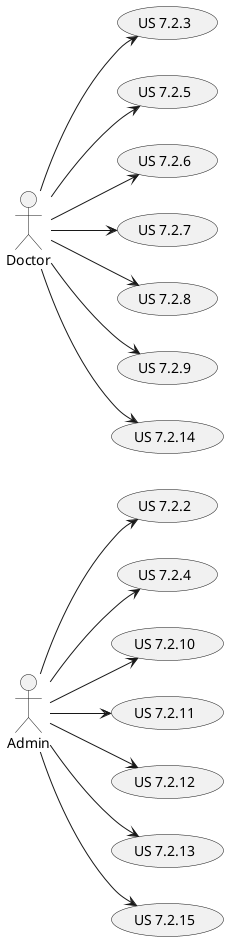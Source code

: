 @startuml
'https://plantuml.com/use-case-diagram

left to right direction

:Admin: as Admin
:Doctor: as Doctor


Admin --> (US 7.2.2)
Admin --> (US 7.2.4)
Admin --> (US 7.2.10)
Admin --> (US 7.2.11)
Admin --> (US 7.2.12)
Admin --> (US 7.2.13)
Admin --> (US 7.2.15)


Doctor --> (US 7.2.3)
Doctor --> (US 7.2.5)
Doctor --> (US 7.2.6)
Doctor --> (US 7.2.7)
Doctor --> (US 7.2.8)
Doctor --> (US 7.2.9)
Doctor --> (US 7.2.14)


@enduml
